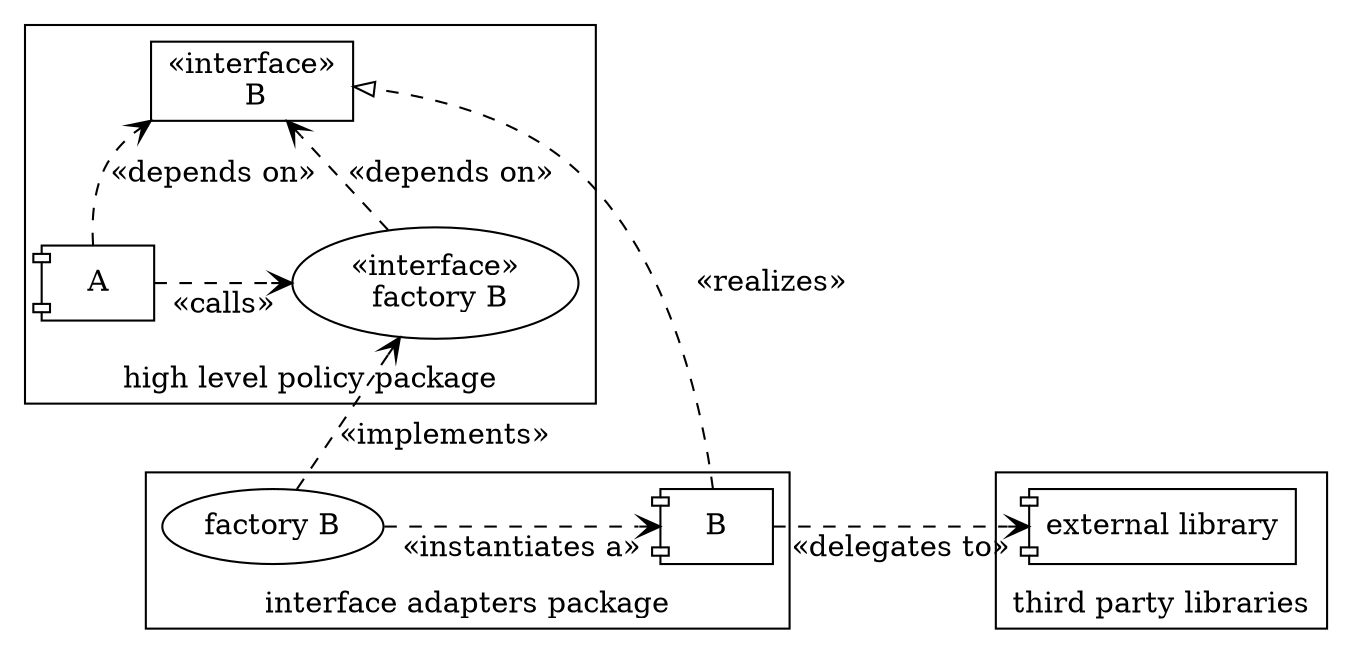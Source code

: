 digraph dependency_injection_interface_adapter {
    rankdir="BT"
    edge[style="dashed", arrowhead="vee"]

  subgraph cluster_high {
      label="high level policy package"
      factory_interface [label="«interface»\n factory B"];
      component_a [shape="component", label="A"];
      interface_b [shape="rectangle", label="«interface»\n B"];
  }
  
  subgraph cluster_low {
      label="interface adapters package"
      factory_impl [label="factory B"];
      component_b [shape="component", label="B"];
  }
  
  subgraph cluster_external {
      label="third party libraries"
      component_c [shape="component", label="external library"];
  }

  component_b -> interface_b [arrowhead="onormal", label="«realizes»"]
  component_b -> component_c [constraint="false", label="«delegates to»"]
  factory_impl -> component_b [constraint="false", label="«instantiates a»"]
  component_a -> interface_b [label="«depends on»"]
  component_a -> factory_interface [constraint="false", label="«calls»"]
  factory_interface -> interface_b [constraint="false", label="«depends on»"]
  factory_impl -> factory_interface [label="«implements»"]
}


